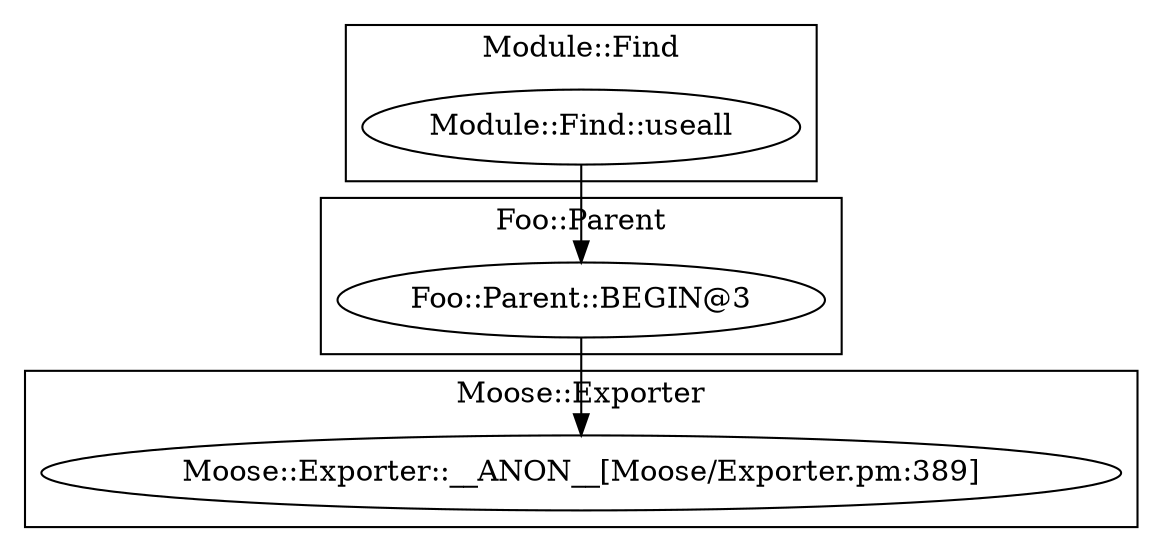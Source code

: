 digraph {
graph [overlap=false]
subgraph cluster_Moose_Exporter {
	label="Moose::Exporter";
	"Moose::Exporter::__ANON__[Moose/Exporter.pm:389]";
}
subgraph cluster_Module_Find {
	label="Module::Find";
	"Module::Find::useall";
}
subgraph cluster_Foo_Parent {
	label="Foo::Parent";
	"Foo::Parent::BEGIN@3";
}
"Module::Find::useall" -> "Foo::Parent::BEGIN@3";
"Foo::Parent::BEGIN@3" -> "Moose::Exporter::__ANON__[Moose/Exporter.pm:389]";
}
